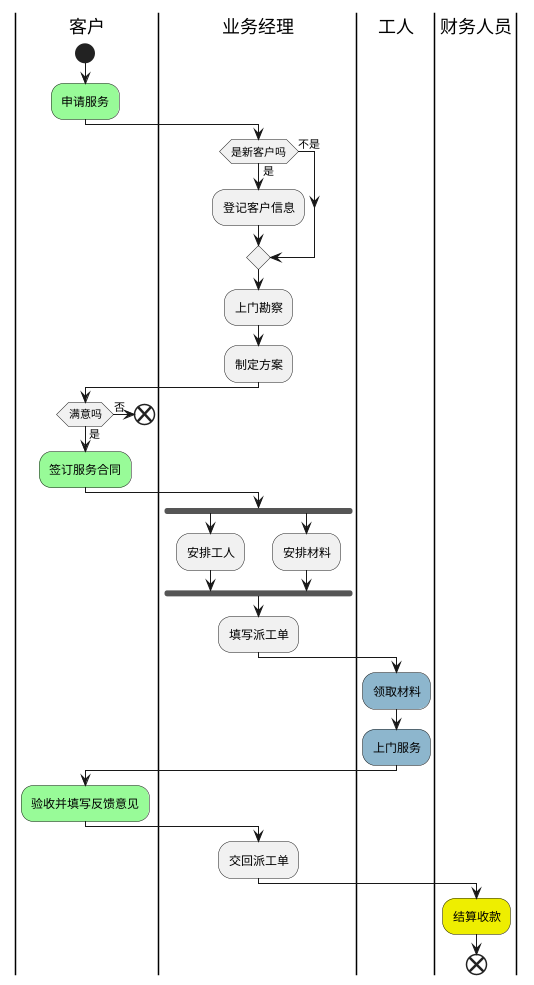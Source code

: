 @startuml
|客户|
start
    #98FB98:申请服务;
|业务经理|
if(是新客户吗) then(是)
    :登记客户信息;
else(不是)
endif
    :上门勘察;
    :制定方案;
|客户|
if(满意吗) then(否)
    end
else(是)
    #98FB98:签订服务合同;
endif
|业务经理|
fork
    :安排工人;
fork again
    :安排材料;
end fork
    :填写派工单;
|工人|
    #8DB6CD:领取材料;
    #8DB6CD:上门服务;
|客户|
    #98FB98:验收并填写反馈意见;
|业务经理|
    :交回派工单;
|财务人员|
    #EEEE00:结算收款;
end

@enduml
